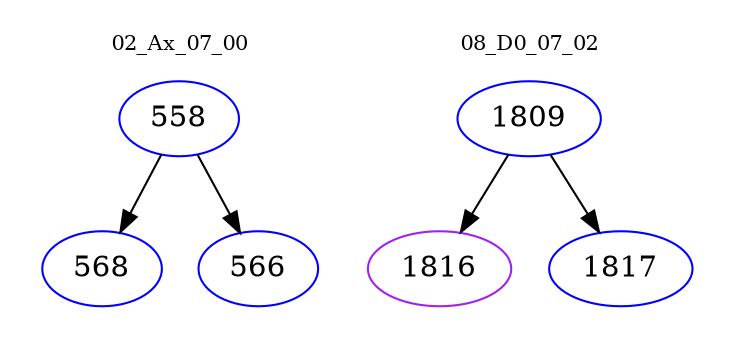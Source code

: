 digraph{
subgraph cluster_0 {
color = white
label = "02_Ax_07_00";
fontsize=10;
T0_558 [label="558", color="blue"]
T0_558 -> T0_568 [color="black"]
T0_568 [label="568", color="blue"]
T0_558 -> T0_566 [color="black"]
T0_566 [label="566", color="blue"]
}
subgraph cluster_1 {
color = white
label = "08_D0_07_02";
fontsize=10;
T1_1809 [label="1809", color="blue"]
T1_1809 -> T1_1816 [color="black"]
T1_1816 [label="1816", color="purple"]
T1_1809 -> T1_1817 [color="black"]
T1_1817 [label="1817", color="blue"]
}
}
